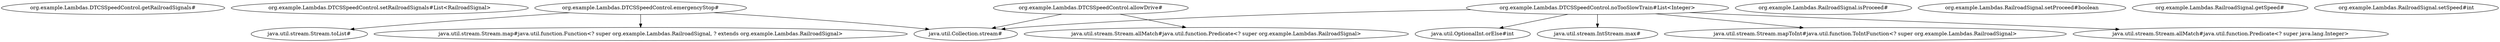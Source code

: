strict digraph G {
  1 [ label="org.example.Lambdas.DTCSSpeedControl.getRailroadSignals#" ];
  2 [ label="org.example.Lambdas.DTCSSpeedControl.setRailroadSignals#List<RailroadSignal>" ];
  3 [ label="org.example.Lambdas.DTCSSpeedControl.emergencyStop#" ];
  4 [ label="java.util.stream.Stream.toList#" ];
  5 [ label="java.util.stream.Stream.map#java.util.function.Function<? super org.example.Lambdas.RailroadSignal, ? extends org.example.Lambdas.RailroadSignal>" ];
  6 [ label="java.util.Collection.stream#" ];
  7 [ label="org.example.Lambdas.DTCSSpeedControl.allowDrive#" ];
  8 [ label="java.util.stream.Stream.allMatch#java.util.function.Predicate<? super org.example.Lambdas.RailroadSignal>" ];
  9 [ label="org.example.Lambdas.DTCSSpeedControl.noTooSlowTrain#List<Integer>" ];
  10 [ label="java.util.OptionalInt.orElse#int" ];
  11 [ label="java.util.stream.IntStream.max#" ];
  12 [ label="java.util.stream.Stream.mapToInt#java.util.function.ToIntFunction<? super org.example.Lambdas.RailroadSignal>" ];
  13 [ label="java.util.stream.Stream.allMatch#java.util.function.Predicate<? super java.lang.Integer>" ];
  14 [ label="org.example.Lambdas.RailroadSignal.isProceed#" ];
  15 [ label="org.example.Lambdas.RailroadSignal.setProceed#boolean" ];
  16 [ label="org.example.Lambdas.RailroadSignal.getSpeed#" ];
  17 [ label="org.example.Lambdas.RailroadSignal.setSpeed#int" ];
  3 -> 4;
  3 -> 5;
  3 -> 6;
  7 -> 8;
  7 -> 6;
  9 -> 10;
  9 -> 11;
  9 -> 12;
  9 -> 6;
  9 -> 13;
}
